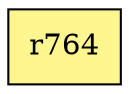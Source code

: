 digraph G {
rankdir=BT;ranksep="2.0";
"r764" [shape=record,fillcolor=khaki1,style=filled,label="{r764}"];
}